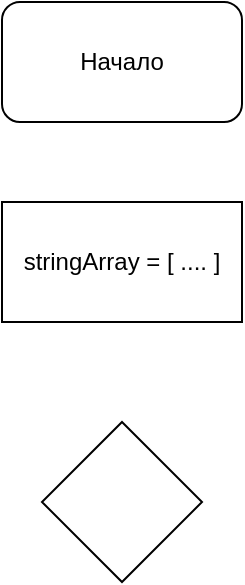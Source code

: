 <mxfile version="20.4.1" type="device"><diagram id="wOF28Wq3729ZSPzDfIXM" name="Страница 1"><mxGraphModel dx="924" dy="531" grid="1" gridSize="10" guides="1" tooltips="1" connect="1" arrows="1" fold="1" page="1" pageScale="1" pageWidth="827" pageHeight="1169" math="0" shadow="0"><root><mxCell id="0"/><mxCell id="1" parent="0"/><mxCell id="xGENNwbptYCh13gZBzpG-1" value="Начало" style="rounded=1;whiteSpace=wrap;html=1;" vertex="1" parent="1"><mxGeometry x="340" y="20" width="120" height="60" as="geometry"/></mxCell><mxCell id="xGENNwbptYCh13gZBzpG-3" value="stringArray = [ .... ]" style="rounded=0;whiteSpace=wrap;html=1;" vertex="1" parent="1"><mxGeometry x="340" y="120" width="120" height="60" as="geometry"/></mxCell><mxCell id="xGENNwbptYCh13gZBzpG-4" value="" style="rhombus;whiteSpace=wrap;html=1;" vertex="1" parent="1"><mxGeometry x="360" y="230" width="80" height="80" as="geometry"/></mxCell></root></mxGraphModel></diagram></mxfile>